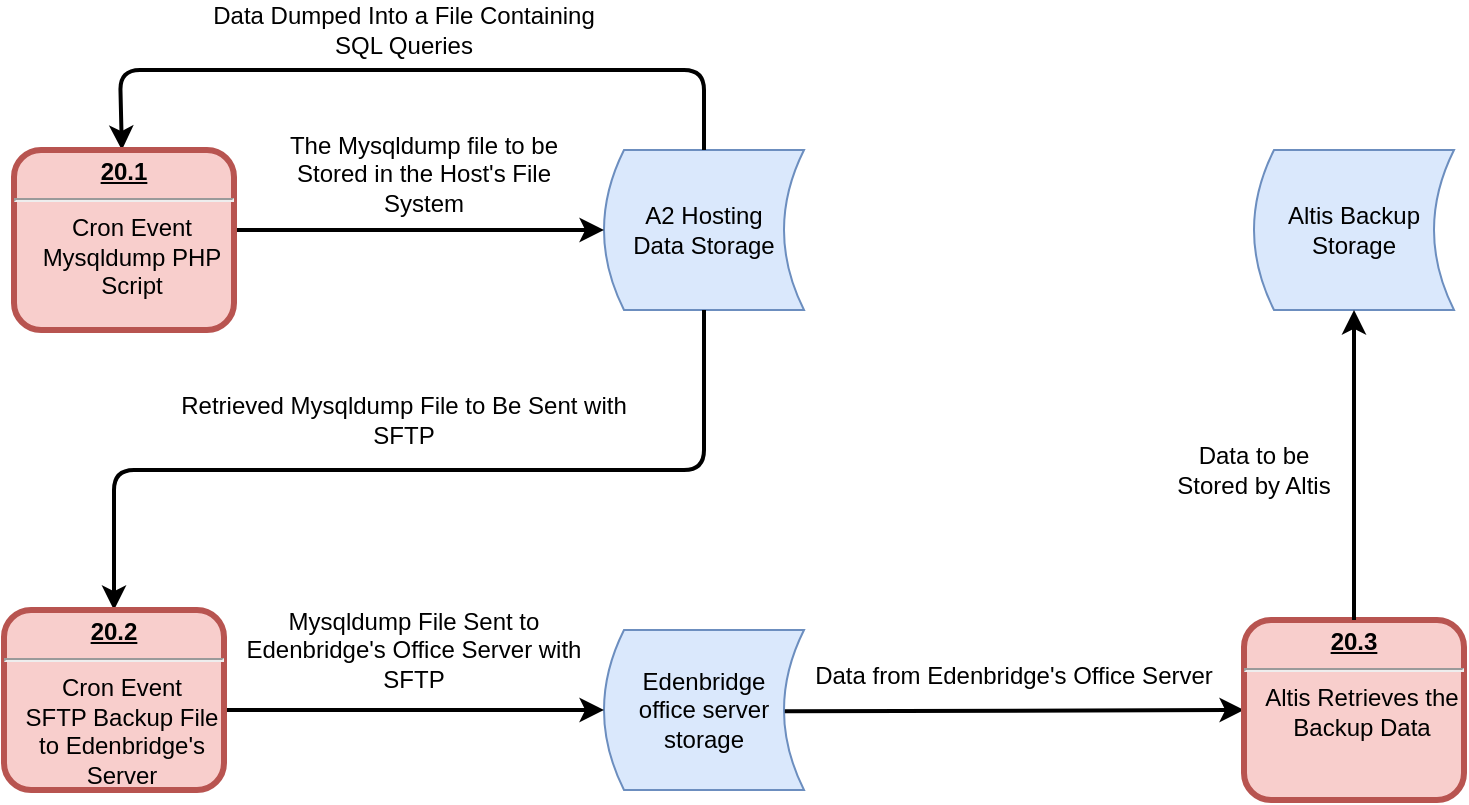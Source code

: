 <mxfile version="12.6.7" type="github">
  <diagram id="pj2551XqWWn_WSye79mF" name="Page-1">
    <mxGraphModel dx="1038" dy="580" grid="1" gridSize="10" guides="1" tooltips="1" connect="1" arrows="1" fold="1" page="1" pageScale="1" pageWidth="850" pageHeight="1100" math="0" shadow="0">
      <root>
        <mxCell id="0"/>
        <mxCell id="1" parent="0"/>
        <mxCell id="8wyC_EhF1583-gF4OUSd-1" value="Altis Backup&lt;br&gt;Storage" style="shape=dataStorage;whiteSpace=wrap;html=1;fillColor=#dae8fc;strokeColor=#6c8ebf;" vertex="1" parent="1">
          <mxGeometry x="665" y="120" width="100" height="80" as="geometry"/>
        </mxCell>
        <mxCell id="8wyC_EhF1583-gF4OUSd-2" value="Edenbridge &lt;br&gt;office server&lt;br&gt;storage" style="shape=dataStorage;whiteSpace=wrap;html=1;fillColor=#dae8fc;strokeColor=#6c8ebf;" vertex="1" parent="1">
          <mxGeometry x="340" y="360" width="100" height="80" as="geometry"/>
        </mxCell>
        <mxCell id="8wyC_EhF1583-gF4OUSd-3" value="A2 Hosting&lt;br&gt;Data Storage" style="shape=dataStorage;whiteSpace=wrap;html=1;fillColor=#dae8fc;strokeColor=#6c8ebf;" vertex="1" parent="1">
          <mxGeometry x="340" y="120" width="100" height="80" as="geometry"/>
        </mxCell>
        <mxCell id="8wyC_EhF1583-gF4OUSd-4" value="" style="endArrow=classic;html=1;strokeWidth=2;exitX=1;exitY=0.5;exitDx=0;exitDy=0;entryX=0;entryY=0.5;entryDx=0;entryDy=0;" edge="1" parent="1" target="8wyC_EhF1583-gF4OUSd-3">
          <mxGeometry width="50" height="50" relative="1" as="geometry">
            <mxPoint x="140" y="160.0" as="sourcePoint"/>
            <mxPoint x="270" y="130" as="targetPoint"/>
          </mxGeometry>
        </mxCell>
        <mxCell id="8wyC_EhF1583-gF4OUSd-5" value="" style="endArrow=classic;html=1;strokeWidth=2;exitX=0.5;exitY=0;exitDx=0;exitDy=0;" edge="1" parent="1" source="8wyC_EhF1583-gF4OUSd-3" target="8wyC_EhF1583-gF4OUSd-15">
          <mxGeometry width="50" height="50" relative="1" as="geometry">
            <mxPoint x="370" y="90" as="sourcePoint"/>
            <mxPoint x="100" y="120.0" as="targetPoint"/>
            <Array as="points">
              <mxPoint x="390" y="80"/>
              <mxPoint x="98" y="80"/>
            </Array>
          </mxGeometry>
        </mxCell>
        <mxCell id="8wyC_EhF1583-gF4OUSd-6" value="" style="endArrow=classic;html=1;strokeWidth=2;exitX=0.5;exitY=1;exitDx=0;exitDy=0;entryX=0.5;entryY=0;entryDx=0;entryDy=0;" edge="1" parent="1" source="8wyC_EhF1583-gF4OUSd-3" target="8wyC_EhF1583-gF4OUSd-16">
          <mxGeometry width="50" height="50" relative="1" as="geometry">
            <mxPoint x="320" y="290" as="sourcePoint"/>
            <mxPoint x="100" y="310" as="targetPoint"/>
            <Array as="points">
              <mxPoint x="390" y="280"/>
              <mxPoint x="95" y="280"/>
            </Array>
          </mxGeometry>
        </mxCell>
        <mxCell id="8wyC_EhF1583-gF4OUSd-7" value="" style="endArrow=classic;html=1;strokeWidth=2;fontColor=#000000;exitX=1;exitY=0.5;exitDx=0;exitDy=0;entryX=0;entryY=0.5;entryDx=0;entryDy=0;" edge="1" parent="1" target="8wyC_EhF1583-gF4OUSd-2">
          <mxGeometry width="50" height="50" relative="1" as="geometry">
            <mxPoint x="140" y="400" as="sourcePoint"/>
            <mxPoint x="270" y="380" as="targetPoint"/>
          </mxGeometry>
        </mxCell>
        <mxCell id="8wyC_EhF1583-gF4OUSd-8" value="" style="endArrow=classic;html=1;strokeWidth=2;fontColor=#000000;exitX=0.904;exitY=0.508;exitDx=0;exitDy=0;entryX=0;entryY=0.5;entryDx=0;entryDy=0;exitPerimeter=0;" edge="1" parent="1" source="8wyC_EhF1583-gF4OUSd-2" target="8wyC_EhF1583-gF4OUSd-17">
          <mxGeometry width="50" height="50" relative="1" as="geometry">
            <mxPoint x="370" y="530" as="sourcePoint"/>
            <mxPoint x="100" y="560" as="targetPoint"/>
            <Array as="points"/>
          </mxGeometry>
        </mxCell>
        <mxCell id="8wyC_EhF1583-gF4OUSd-9" value="Data Dumped Into a File Containing SQL Queries" style="text;html=1;strokeColor=none;fillColor=none;align=center;verticalAlign=middle;whiteSpace=wrap;rounded=0;fontColor=#000000;" vertex="1" parent="1">
          <mxGeometry x="140" y="50" width="200" height="20" as="geometry"/>
        </mxCell>
        <mxCell id="8wyC_EhF1583-gF4OUSd-10" value="The Mysqldump file to be Stored in the Host&#39;s File System" style="text;html=1;strokeColor=none;fillColor=none;align=center;verticalAlign=middle;whiteSpace=wrap;rounded=0;fontColor=#000000;" vertex="1" parent="1">
          <mxGeometry x="170" y="122" width="160" height="20" as="geometry"/>
        </mxCell>
        <mxCell id="8wyC_EhF1583-gF4OUSd-11" value="Retrieved Mysqldump File to Be Sent with SFTP" style="text;html=1;strokeColor=none;fillColor=none;align=center;verticalAlign=middle;whiteSpace=wrap;rounded=0;fontColor=#000000;" vertex="1" parent="1">
          <mxGeometry x="125" y="240" width="230" height="30" as="geometry"/>
        </mxCell>
        <mxCell id="8wyC_EhF1583-gF4OUSd-12" value="Mysqldump File Sent to Edenbridge&#39;s Office Server with SFTP" style="text;html=1;strokeColor=none;fillColor=none;align=center;verticalAlign=middle;whiteSpace=wrap;rounded=0;fontColor=#000000;" vertex="1" parent="1">
          <mxGeometry x="160" y="360" width="170" height="20" as="geometry"/>
        </mxCell>
        <mxCell id="8wyC_EhF1583-gF4OUSd-13" value="Data from Edenbridge&#39;s Office Server" style="text;html=1;strokeColor=none;fillColor=none;align=center;verticalAlign=middle;whiteSpace=wrap;rounded=0;fontColor=#000000;" vertex="1" parent="1">
          <mxGeometry x="430" y="373" width="230" height="20" as="geometry"/>
        </mxCell>
        <mxCell id="8wyC_EhF1583-gF4OUSd-14" value="Data to be Stored by Altis" style="text;html=1;strokeColor=none;fillColor=none;align=center;verticalAlign=middle;whiteSpace=wrap;rounded=0;fontColor=#000000;" vertex="1" parent="1">
          <mxGeometry x="620" y="270" width="90" height="20" as="geometry"/>
        </mxCell>
        <mxCell id="8wyC_EhF1583-gF4OUSd-15" value="&lt;p style=&quot;margin: 0px ; margin-top: 4px ; text-align: center ; text-decoration: underline&quot;&gt;&lt;strong&gt;20.1&lt;br&gt;&lt;/strong&gt;&lt;/p&gt;&lt;hr&gt;&lt;p style=&quot;margin: 0px ; margin-left: 8px&quot;&gt;&lt;span style=&quot;font-weight: 400 ; white-space: normal&quot;&gt;Cron Event Mysqldump PHP Script&lt;/span&gt;&lt;br&gt;&lt;/p&gt;&lt;p style=&quot;margin: 0px ; margin-left: 8px&quot;&gt;&lt;br&gt;&lt;/p&gt;" style="verticalAlign=middle;align=center;overflow=fill;fontSize=12;fontFamily=Helvetica;html=1;rounded=1;fontStyle=1;strokeWidth=3;fillColor=#f8cecc;strokeColor=#b85450;" vertex="1" parent="1">
          <mxGeometry x="45" y="120" width="110" height="90" as="geometry"/>
        </mxCell>
        <mxCell id="8wyC_EhF1583-gF4OUSd-16" value="&lt;p style=&quot;margin: 0px ; margin-top: 4px ; text-align: center ; text-decoration: underline&quot;&gt;&lt;strong&gt;20.2&lt;br&gt;&lt;/strong&gt;&lt;/p&gt;&lt;hr&gt;&lt;p style=&quot;margin: 0px ; margin-left: 8px&quot;&gt;&lt;span style=&quot;font-weight: 400 ; white-space: normal&quot;&gt;Cron Event&lt;/span&gt;&lt;br style=&quot;font-weight: 400 ; white-space: normal&quot;&gt;&lt;span style=&quot;font-weight: 400 ; white-space: normal&quot;&gt;SFTP Backup File to Edenbridge&#39;s Server&lt;/span&gt;&lt;br&gt;&lt;/p&gt;" style="verticalAlign=middle;align=center;overflow=fill;fontSize=12;fontFamily=Helvetica;html=1;rounded=1;fontStyle=1;strokeWidth=3;fillColor=#f8cecc;strokeColor=#b85450;" vertex="1" parent="1">
          <mxGeometry x="40" y="350" width="110" height="90" as="geometry"/>
        </mxCell>
        <mxCell id="8wyC_EhF1583-gF4OUSd-17" value="&lt;p style=&quot;margin: 0px ; margin-top: 4px ; text-align: center ; text-decoration: underline&quot;&gt;&lt;strong&gt;20.3&lt;br&gt;&lt;/strong&gt;&lt;/p&gt;&lt;hr&gt;&lt;p style=&quot;margin: 0px ; margin-left: 8px&quot;&gt;&lt;span style=&quot;font-weight: 400 ; white-space: normal&quot;&gt;Altis Retrieves the Backup Data&lt;/span&gt;&lt;br&gt;&lt;/p&gt;" style="verticalAlign=middle;align=center;overflow=fill;fontSize=12;fontFamily=Helvetica;html=1;rounded=1;fontStyle=1;strokeWidth=3;fillColor=#f8cecc;strokeColor=#b85450;" vertex="1" parent="1">
          <mxGeometry x="660" y="355" width="110" height="90" as="geometry"/>
        </mxCell>
        <mxCell id="8wyC_EhF1583-gF4OUSd-18" value="" style="endArrow=classic;html=1;strokeWidth=2;fontColor=#000000;exitX=0.5;exitY=0;exitDx=0;exitDy=0;entryX=0.5;entryY=1;entryDx=0;entryDy=0;" edge="1" parent="1" source="8wyC_EhF1583-gF4OUSd-17" target="8wyC_EhF1583-gF4OUSd-1">
          <mxGeometry width="50" height="50" relative="1" as="geometry">
            <mxPoint x="605" y="300" as="sourcePoint"/>
            <mxPoint x="825" y="300" as="targetPoint"/>
            <Array as="points"/>
          </mxGeometry>
        </mxCell>
      </root>
    </mxGraphModel>
  </diagram>
</mxfile>
